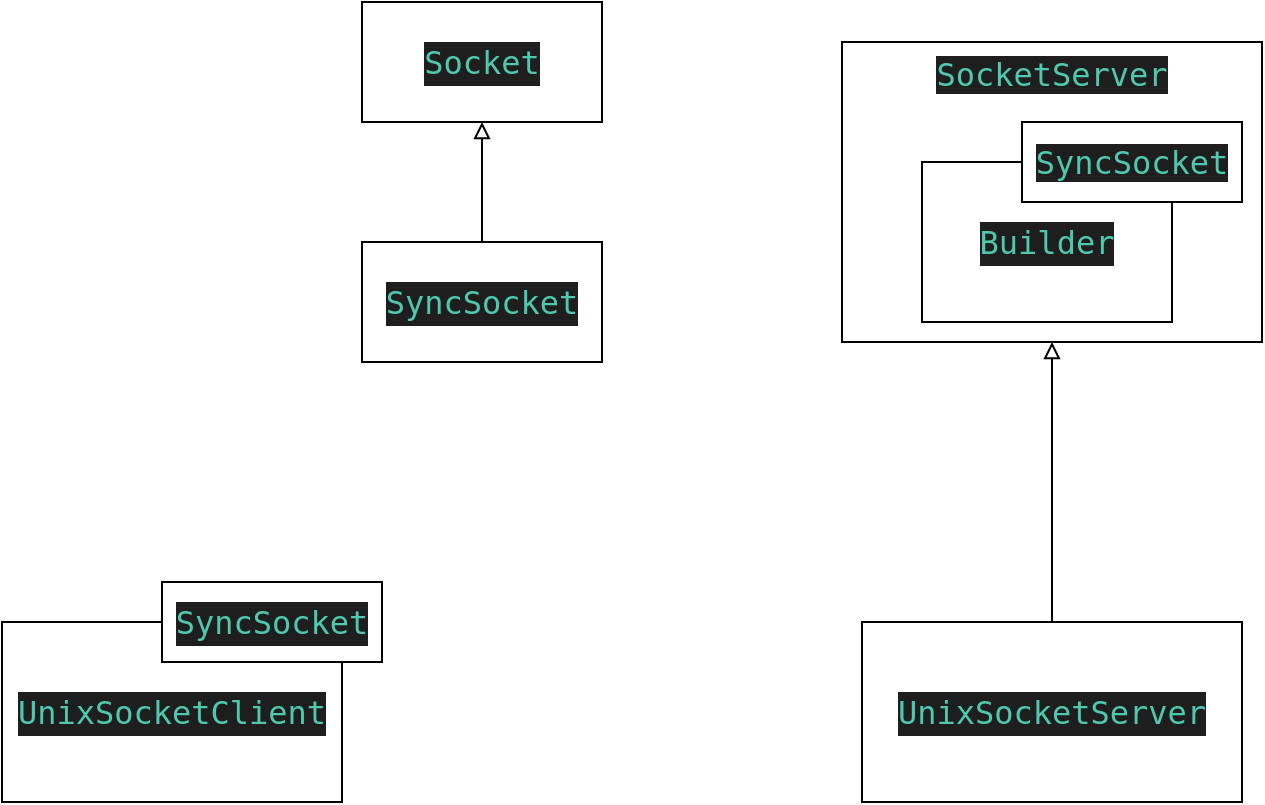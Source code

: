 <mxfile>
    <diagram id="bDaFqjdORGsC0EtzRXrZ" name="Page-1">
        <mxGraphModel dx="935" dy="693" grid="1" gridSize="10" guides="1" tooltips="1" connect="1" arrows="1" fold="1" page="1" pageScale="1" pageWidth="850" pageHeight="1100" math="0" shadow="0">
            <root>
                <mxCell id="0"/>
                <mxCell id="1" parent="0"/>
                <mxCell id="3" value="&lt;div style=&quot;color: rgb(212 , 212 , 212) ; background-color: rgb(30 , 30 , 30) ; font-family: &amp;#34;droid sans mono&amp;#34; , &amp;#34;monospace&amp;#34; , monospace ; font-size: 16px ; line-height: 22px&quot;&gt;&lt;span style=&quot;color: #4ec9b0&quot;&gt;Socket&lt;/span&gt;&lt;/div&gt;" style="rounded=0;whiteSpace=wrap;html=1;" vertex="1" parent="1">
                    <mxGeometry x="350" y="160" width="120" height="60" as="geometry"/>
                </mxCell>
                <mxCell id="10" style="edgeStyle=none;html=1;entryX=0.5;entryY=1;entryDx=0;entryDy=0;endArrow=block;endFill=0;" edge="1" parent="1" source="4" target="3">
                    <mxGeometry relative="1" as="geometry"/>
                </mxCell>
                <mxCell id="4" value="&lt;div style=&quot;color: rgb(212 , 212 , 212) ; background-color: rgb(30 , 30 , 30) ; font-family: &amp;#34;droid sans mono&amp;#34; , &amp;#34;monospace&amp;#34; , monospace ; font-size: 16px ; line-height: 22px&quot;&gt;&lt;span style=&quot;color: #4ec9b0&quot;&gt;SyncSocket&lt;/span&gt;&lt;/div&gt;" style="rounded=0;whiteSpace=wrap;html=1;" vertex="1" parent="1">
                    <mxGeometry x="350" y="280" width="120" height="60" as="geometry"/>
                </mxCell>
                <mxCell id="5" value="&lt;div style=&quot;color: rgb(212 , 212 , 212) ; background-color: rgb(30 , 30 , 30) ; font-family: &amp;#34;droid sans mono&amp;#34; , &amp;#34;monospace&amp;#34; , monospace ; font-size: 16px ; line-height: 22px&quot;&gt;&lt;span style=&quot;color: #4ec9b0&quot;&gt;UnixSocketClient&lt;/span&gt;&lt;/div&gt;" style="rounded=0;whiteSpace=wrap;html=1;" vertex="1" parent="1">
                    <mxGeometry x="170" y="470" width="170" height="90" as="geometry"/>
                </mxCell>
                <mxCell id="6" value="&lt;div style=&quot;color: rgb(212 , 212 , 212) ; background-color: rgb(30 , 30 , 30) ; font-family: &amp;#34;droid sans mono&amp;#34; , &amp;#34;monospace&amp;#34; , monospace ; font-size: 16px ; line-height: 22px&quot;&gt;&lt;span style=&quot;color: rgb(78 , 201 , 176)&quot;&gt;SyncSocket&lt;/span&gt;&lt;br&gt;&lt;/div&gt;" style="rounded=0;whiteSpace=wrap;html=1;" vertex="1" parent="1">
                    <mxGeometry x="250" y="450" width="110" height="40" as="geometry"/>
                </mxCell>
                <mxCell id="7" value="&lt;span style=&quot;color: rgb(78 , 201 , 176) ; font-family: &amp;#34;droid sans mono&amp;#34; , &amp;#34;monospace&amp;#34; , monospace ; font-size: 16px ; background-color: rgb(30 , 30 , 30)&quot;&gt;SocketServer&lt;/span&gt;" style="rounded=0;whiteSpace=wrap;html=1;verticalAlign=top;" vertex="1" parent="1">
                    <mxGeometry x="590" y="180" width="210" height="150" as="geometry"/>
                </mxCell>
                <mxCell id="8" value="&lt;div style=&quot;color: rgb(212 , 212 , 212) ; background-color: rgb(30 , 30 , 30) ; font-family: &amp;#34;droid sans mono&amp;#34; , &amp;#34;monospace&amp;#34; , monospace ; font-size: 16px ; line-height: 22px&quot;&gt;&lt;div style=&quot;font-family: &amp;#34;droid sans mono&amp;#34; , &amp;#34;monospace&amp;#34; , monospace ; line-height: 22px&quot;&gt;&lt;div style=&quot;font-family: &amp;#34;droid sans mono&amp;#34; , &amp;#34;monospace&amp;#34; , monospace ; line-height: 22px&quot;&gt;&lt;span style=&quot;color: #4ec9b0&quot;&gt;Builder&lt;/span&gt;&lt;/div&gt;&lt;/div&gt;&lt;/div&gt;" style="rounded=0;whiteSpace=wrap;html=1;" vertex="1" parent="1">
                    <mxGeometry x="630" y="240" width="125" height="80" as="geometry"/>
                </mxCell>
                <mxCell id="9" value="&lt;span style=&quot;color: rgb(78 , 201 , 176) ; font-family: &amp;#34;droid sans mono&amp;#34; , &amp;#34;monospace&amp;#34; , monospace ; font-size: 16px ; background-color: rgb(30 , 30 , 30)&quot;&gt;SyncSocket&lt;/span&gt;" style="rounded=0;whiteSpace=wrap;html=1;" vertex="1" parent="1">
                    <mxGeometry x="680" y="220" width="110" height="40" as="geometry"/>
                </mxCell>
                <mxCell id="12" style="edgeStyle=none;html=1;entryX=0.5;entryY=1;entryDx=0;entryDy=0;endArrow=block;endFill=0;" edge="1" parent="1" source="11" target="7">
                    <mxGeometry relative="1" as="geometry"/>
                </mxCell>
                <mxCell id="11" value="&lt;div style=&quot;color: rgb(212 , 212 , 212) ; background-color: rgb(30 , 30 , 30) ; font-family: &amp;#34;droid sans mono&amp;#34; , &amp;#34;monospace&amp;#34; , monospace ; font-size: 16px ; line-height: 22px&quot;&gt;&lt;span style=&quot;color: #4ec9b0&quot;&gt;UnixSocketServer&lt;/span&gt;&lt;/div&gt;" style="rounded=0;whiteSpace=wrap;html=1;" vertex="1" parent="1">
                    <mxGeometry x="600" y="470" width="190" height="90" as="geometry"/>
                </mxCell>
            </root>
        </mxGraphModel>
    </diagram>
</mxfile>